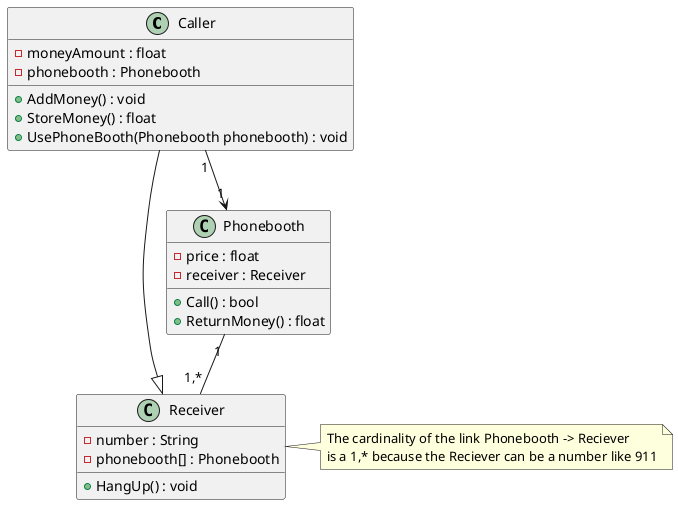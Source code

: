 @startuml
skinparam classAttributeIconSize 11
class Caller {
    - moneyAmount : float
    - phonebooth : Phonebooth
    + AddMoney() : void
    + StoreMoney() : float
    + UsePhoneBooth(Phonebooth phonebooth) : void 

}
class Phonebooth {
    - price : float
    - receiver : Receiver
    + Call() : bool
    + ReturnMoney() : float
}

class Receiver {
    - number : String
    - phonebooth[] : Phonebooth
    + HangUp() : void
}

Caller --|> Receiver
Caller "1" --> "1" Phonebooth
Phonebooth "1" -- "1,*" Receiver

note right of Receiver
  The cardinality of the link Phonebooth -> Reciever
  is a 1,* because the Reciever can be a number like 911
end note

@enduml